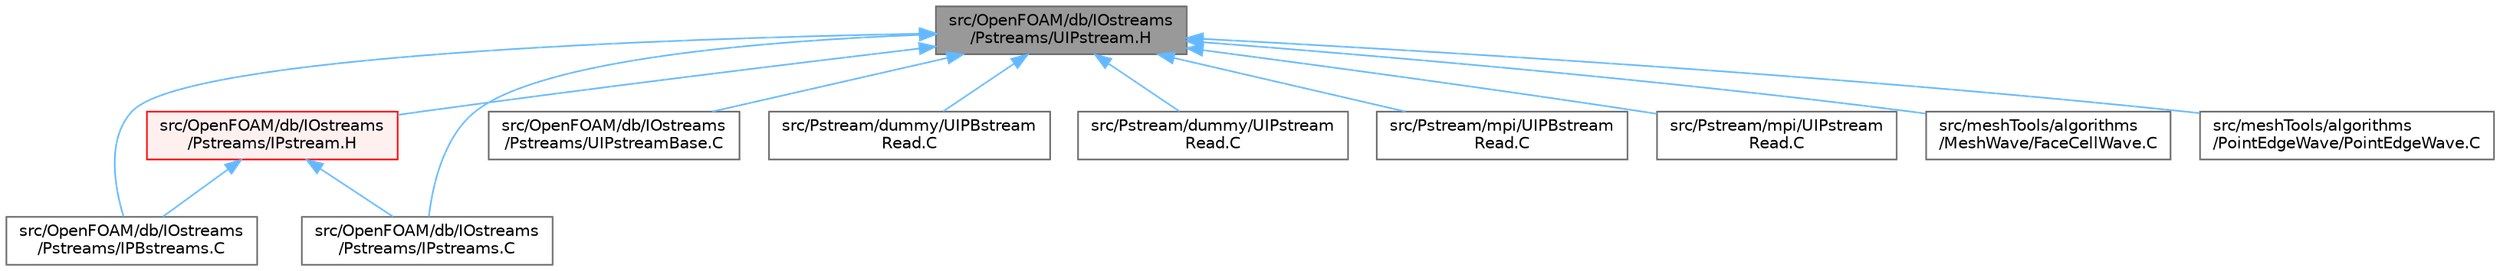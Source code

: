 digraph "src/OpenFOAM/db/IOstreams/Pstreams/UIPstream.H"
{
 // LATEX_PDF_SIZE
  bgcolor="transparent";
  edge [fontname=Helvetica,fontsize=10,labelfontname=Helvetica,labelfontsize=10];
  node [fontname=Helvetica,fontsize=10,shape=box,height=0.2,width=0.4];
  Node1 [id="Node000001",label="src/OpenFOAM/db/IOstreams\l/Pstreams/UIPstream.H",height=0.2,width=0.4,color="gray40", fillcolor="grey60", style="filled", fontcolor="black",tooltip=" "];
  Node1 -> Node2 [id="edge1_Node000001_Node000002",dir="back",color="steelblue1",style="solid",tooltip=" "];
  Node2 [id="Node000002",label="src/OpenFOAM/db/IOstreams\l/Pstreams/IPBstreams.C",height=0.2,width=0.4,color="grey40", fillcolor="white", style="filled",URL="$IPBstreams_8C.html",tooltip=" "];
  Node1 -> Node3 [id="edge2_Node000001_Node000003",dir="back",color="steelblue1",style="solid",tooltip=" "];
  Node3 [id="Node000003",label="src/OpenFOAM/db/IOstreams\l/Pstreams/IPstream.H",height=0.2,width=0.4,color="red", fillcolor="#FFF0F0", style="filled",URL="$IPstream_8H.html",tooltip=" "];
  Node3 -> Node2 [id="edge3_Node000003_Node000002",dir="back",color="steelblue1",style="solid",tooltip=" "];
  Node3 -> Node5 [id="edge4_Node000003_Node000005",dir="back",color="steelblue1",style="solid",tooltip=" "];
  Node5 [id="Node000005",label="src/OpenFOAM/db/IOstreams\l/Pstreams/IPstreams.C",height=0.2,width=0.4,color="grey40", fillcolor="white", style="filled",URL="$IPstreams_8C.html",tooltip=" "];
  Node1 -> Node5 [id="edge5_Node000001_Node000005",dir="back",color="steelblue1",style="solid",tooltip=" "];
  Node1 -> Node11 [id="edge6_Node000001_Node000011",dir="back",color="steelblue1",style="solid",tooltip=" "];
  Node11 [id="Node000011",label="src/OpenFOAM/db/IOstreams\l/Pstreams/UIPstreamBase.C",height=0.2,width=0.4,color="grey40", fillcolor="white", style="filled",URL="$UIPstreamBase_8C.html",tooltip=" "];
  Node1 -> Node12 [id="edge7_Node000001_Node000012",dir="back",color="steelblue1",style="solid",tooltip=" "];
  Node12 [id="Node000012",label="src/Pstream/dummy/UIPBstream\lRead.C",height=0.2,width=0.4,color="grey40", fillcolor="white", style="filled",URL="$dummy_2UIPBstreamRead_8C.html",tooltip=" "];
  Node1 -> Node13 [id="edge8_Node000001_Node000013",dir="back",color="steelblue1",style="solid",tooltip=" "];
  Node13 [id="Node000013",label="src/Pstream/dummy/UIPstream\lRead.C",height=0.2,width=0.4,color="grey40", fillcolor="white", style="filled",URL="$dummy_2UIPstreamRead_8C.html",tooltip=" "];
  Node1 -> Node14 [id="edge9_Node000001_Node000014",dir="back",color="steelblue1",style="solid",tooltip=" "];
  Node14 [id="Node000014",label="src/Pstream/mpi/UIPBstream\lRead.C",height=0.2,width=0.4,color="grey40", fillcolor="white", style="filled",URL="$mpi_2UIPBstreamRead_8C.html",tooltip=" "];
  Node1 -> Node15 [id="edge10_Node000001_Node000015",dir="back",color="steelblue1",style="solid",tooltip=" "];
  Node15 [id="Node000015",label="src/Pstream/mpi/UIPstream\lRead.C",height=0.2,width=0.4,color="grey40", fillcolor="white", style="filled",URL="$mpi_2UIPstreamRead_8C.html",tooltip=" "];
  Node1 -> Node16 [id="edge11_Node000001_Node000016",dir="back",color="steelblue1",style="solid",tooltip=" "];
  Node16 [id="Node000016",label="src/meshTools/algorithms\l/MeshWave/FaceCellWave.C",height=0.2,width=0.4,color="grey40", fillcolor="white", style="filled",URL="$FaceCellWave_8C.html",tooltip=" "];
  Node1 -> Node17 [id="edge12_Node000001_Node000017",dir="back",color="steelblue1",style="solid",tooltip=" "];
  Node17 [id="Node000017",label="src/meshTools/algorithms\l/PointEdgeWave/PointEdgeWave.C",height=0.2,width=0.4,color="grey40", fillcolor="white", style="filled",URL="$PointEdgeWave_8C.html",tooltip=" "];
}
